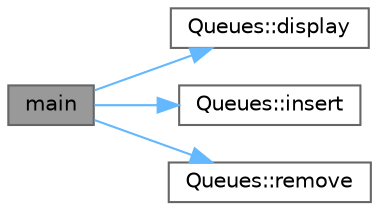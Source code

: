 digraph "main"
{
 // LATEX_PDF_SIZE
  bgcolor="transparent";
  edge [fontname=Helvetica,fontsize=10,labelfontname=Helvetica,labelfontsize=10];
  node [fontname=Helvetica,fontsize=10,shape=box,height=0.2,width=0.4];
  rankdir="LR";
  Node1 [id="Node000001",label="main",height=0.2,width=0.4,color="gray40", fillcolor="grey60", style="filled", fontcolor="black",tooltip="method untuk menjalankan program"];
  Node1 -> Node2 [id="edge1_Node000001_Node000002",color="steelblue1",style="solid",tooltip=" "];
  Node2 [id="Node000002",label="Queues::display",height=0.2,width=0.4,color="grey40", fillcolor="white", style="filled",URL="$class_queues.html#a2a65c0877fd6a01cb34a8774b8d00b03",tooltip="method untuk menampilkan data dalam antrian data ditampilkan yang berada dalam variable queue_array"];
  Node1 -> Node3 [id="edge2_Node000001_Node000003",color="steelblue1",style="solid",tooltip=" "];
  Node3 [id="Node000003",label="Queues::insert",height=0.2,width=0.4,color="grey40", fillcolor="white", style="filled",URL="$class_queues.html#aca79bcfa6868dbc1a26b7a634d55f2df",tooltip="method untuk memasukkan data dalam antrian data dimasukkan dalam variable queue_array"];
  Node1 -> Node4 [id="edge3_Node000001_Node000004",color="steelblue1",style="solid",tooltip=" "];
  Node4 [id="Node000004",label="Queues::remove",height=0.2,width=0.4,color="grey40", fillcolor="white", style="filled",URL="$class_queues.html#ac709e90a518a5028651c8c429c242082",tooltip="method untuk menghapus data dalam antrian element data dihapuskkan dari dalam variable queue_array el..."];
}

